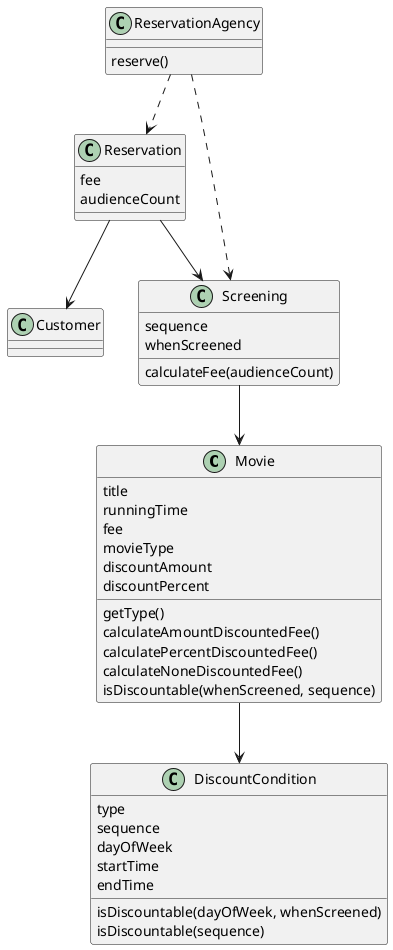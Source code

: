 @startuml
class Movie {
  title
  runningTime
  fee
  movieType
  discountAmount
  discountPercent

  getType()
  calculateAmountDiscountedFee()
  calculatePercentDiscountedFee()
  calculateNoneDiscountedFee()
  isDiscountable(whenScreened, sequence)
}

class DiscountCondition {
    type
    sequence
    dayOfWeek
    startTime
    endTime

    isDiscountable(dayOfWeek, whenScreened)
    isDiscountable(sequence)
}

class Customer {
}

class Reservation {
    fee
    audienceCount
}

class Screening {
    sequence
    whenScreened

    calculateFee(audienceCount)
}

class ReservationAgency {
    reserve()
}

Movie --> DiscountCondition
Reservation --> Screening
Reservation --> Customer
Screening --> Movie
ReservationAgency ..> Screening
ReservationAgency ..> Reservation

@enduml
